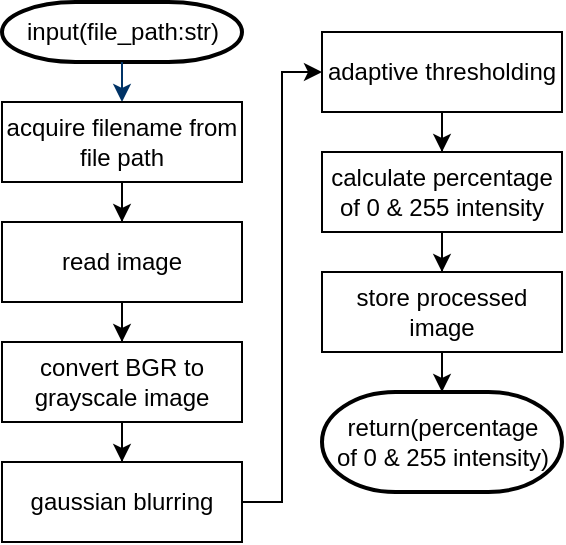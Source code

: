 <mxfile version="21.3.2" type="github">
  <diagram id="6a731a19-8d31-9384-78a2-239565b7b9f0" name="Page-1">
    <mxGraphModel dx="511" dy="599" grid="1" gridSize="10" guides="1" tooltips="1" connect="1" arrows="1" fold="1" page="1" pageScale="1" pageWidth="1169" pageHeight="827" background="none" math="0" shadow="0">
      <root>
        <mxCell id="0" />
        <mxCell id="1" parent="0" />
        <mxCell id="2" value="input(file_path:str)" style="shape=mxgraph.flowchart.terminator;strokeWidth=2;gradientColor=none;gradientDirection=north;fontStyle=0;html=1;" parent="1" vertex="1">
          <mxGeometry x="260" y="50" width="120" height="30" as="geometry" />
        </mxCell>
        <mxCell id="7" style="fontStyle=1;strokeColor=#003366;strokeWidth=1;html=1;entryX=0.5;entryY=0;entryDx=0;entryDy=0;" parent="1" source="2" target="MGm6-nxnrcdxZ3vGSYxh-56" edge="1">
          <mxGeometry relative="1" as="geometry">
            <mxPoint x="320" y="110" as="targetPoint" />
          </mxGeometry>
        </mxCell>
        <mxCell id="MGm6-nxnrcdxZ3vGSYxh-57" style="edgeStyle=orthogonalEdgeStyle;rounded=0;orthogonalLoop=1;jettySize=auto;html=1;" edge="1" parent="1" source="MGm6-nxnrcdxZ3vGSYxh-56" target="MGm6-nxnrcdxZ3vGSYxh-58">
          <mxGeometry relative="1" as="geometry">
            <mxPoint x="320" y="180" as="targetPoint" />
          </mxGeometry>
        </mxCell>
        <mxCell id="MGm6-nxnrcdxZ3vGSYxh-56" value="acquire filename from file path" style="rounded=0;whiteSpace=wrap;html=1;" vertex="1" parent="1">
          <mxGeometry x="260" y="100" width="120" height="40" as="geometry" />
        </mxCell>
        <mxCell id="MGm6-nxnrcdxZ3vGSYxh-60" value="" style="edgeStyle=orthogonalEdgeStyle;rounded=0;orthogonalLoop=1;jettySize=auto;html=1;" edge="1" parent="1" source="MGm6-nxnrcdxZ3vGSYxh-58" target="MGm6-nxnrcdxZ3vGSYxh-59">
          <mxGeometry relative="1" as="geometry" />
        </mxCell>
        <mxCell id="MGm6-nxnrcdxZ3vGSYxh-58" value="read image" style="rounded=0;whiteSpace=wrap;html=1;" vertex="1" parent="1">
          <mxGeometry x="260" y="160" width="120" height="40" as="geometry" />
        </mxCell>
        <mxCell id="MGm6-nxnrcdxZ3vGSYxh-62" value="" style="edgeStyle=orthogonalEdgeStyle;rounded=0;orthogonalLoop=1;jettySize=auto;html=1;" edge="1" parent="1" source="MGm6-nxnrcdxZ3vGSYxh-59" target="MGm6-nxnrcdxZ3vGSYxh-61">
          <mxGeometry relative="1" as="geometry" />
        </mxCell>
        <mxCell id="MGm6-nxnrcdxZ3vGSYxh-59" value="convert BGR to grayscale image" style="rounded=0;whiteSpace=wrap;html=1;" vertex="1" parent="1">
          <mxGeometry x="260" y="220" width="120" height="40" as="geometry" />
        </mxCell>
        <mxCell id="MGm6-nxnrcdxZ3vGSYxh-64" value="" style="edgeStyle=orthogonalEdgeStyle;rounded=0;orthogonalLoop=1;jettySize=auto;html=1;" edge="1" parent="1" source="MGm6-nxnrcdxZ3vGSYxh-61" target="MGm6-nxnrcdxZ3vGSYxh-63">
          <mxGeometry relative="1" as="geometry">
            <Array as="points">
              <mxPoint x="400" y="300" />
              <mxPoint x="400" y="85" />
            </Array>
          </mxGeometry>
        </mxCell>
        <mxCell id="MGm6-nxnrcdxZ3vGSYxh-61" value="gaussian blurring" style="rounded=0;whiteSpace=wrap;html=1;" vertex="1" parent="1">
          <mxGeometry x="260" y="280" width="120" height="40" as="geometry" />
        </mxCell>
        <mxCell id="MGm6-nxnrcdxZ3vGSYxh-66" value="" style="edgeStyle=orthogonalEdgeStyle;rounded=0;orthogonalLoop=1;jettySize=auto;html=1;" edge="1" parent="1" source="MGm6-nxnrcdxZ3vGSYxh-63" target="MGm6-nxnrcdxZ3vGSYxh-65">
          <mxGeometry relative="1" as="geometry" />
        </mxCell>
        <mxCell id="MGm6-nxnrcdxZ3vGSYxh-63" value="adaptive thresholding" style="rounded=0;whiteSpace=wrap;html=1;" vertex="1" parent="1">
          <mxGeometry x="420" y="65" width="120" height="40" as="geometry" />
        </mxCell>
        <mxCell id="MGm6-nxnrcdxZ3vGSYxh-75" value="" style="edgeStyle=orthogonalEdgeStyle;rounded=0;orthogonalLoop=1;jettySize=auto;html=1;" edge="1" parent="1" source="MGm6-nxnrcdxZ3vGSYxh-65" target="MGm6-nxnrcdxZ3vGSYxh-74">
          <mxGeometry relative="1" as="geometry" />
        </mxCell>
        <mxCell id="MGm6-nxnrcdxZ3vGSYxh-65" value="calculate percentage of 0 &amp;amp; 255 intensity" style="rounded=0;whiteSpace=wrap;html=1;" vertex="1" parent="1">
          <mxGeometry x="420" y="125" width="120" height="40" as="geometry" />
        </mxCell>
        <mxCell id="MGm6-nxnrcdxZ3vGSYxh-69" value="return(percentage &lt;br&gt;of 0 &amp;amp; 255 intensity)" style="shape=mxgraph.flowchart.terminator;strokeWidth=2;gradientColor=none;gradientDirection=north;fontStyle=0;html=1;" vertex="1" parent="1">
          <mxGeometry x="420" y="245" width="120" height="50" as="geometry" />
        </mxCell>
        <mxCell id="MGm6-nxnrcdxZ3vGSYxh-76" style="edgeStyle=orthogonalEdgeStyle;rounded=0;orthogonalLoop=1;jettySize=auto;html=1;exitX=0.5;exitY=1;exitDx=0;exitDy=0;entryX=0.5;entryY=0;entryDx=0;entryDy=0;entryPerimeter=0;" edge="1" parent="1" source="MGm6-nxnrcdxZ3vGSYxh-74" target="MGm6-nxnrcdxZ3vGSYxh-69">
          <mxGeometry relative="1" as="geometry" />
        </mxCell>
        <mxCell id="MGm6-nxnrcdxZ3vGSYxh-74" value="store processed image" style="rounded=0;whiteSpace=wrap;html=1;" vertex="1" parent="1">
          <mxGeometry x="420" y="185" width="120" height="40" as="geometry" />
        </mxCell>
      </root>
    </mxGraphModel>
  </diagram>
</mxfile>
